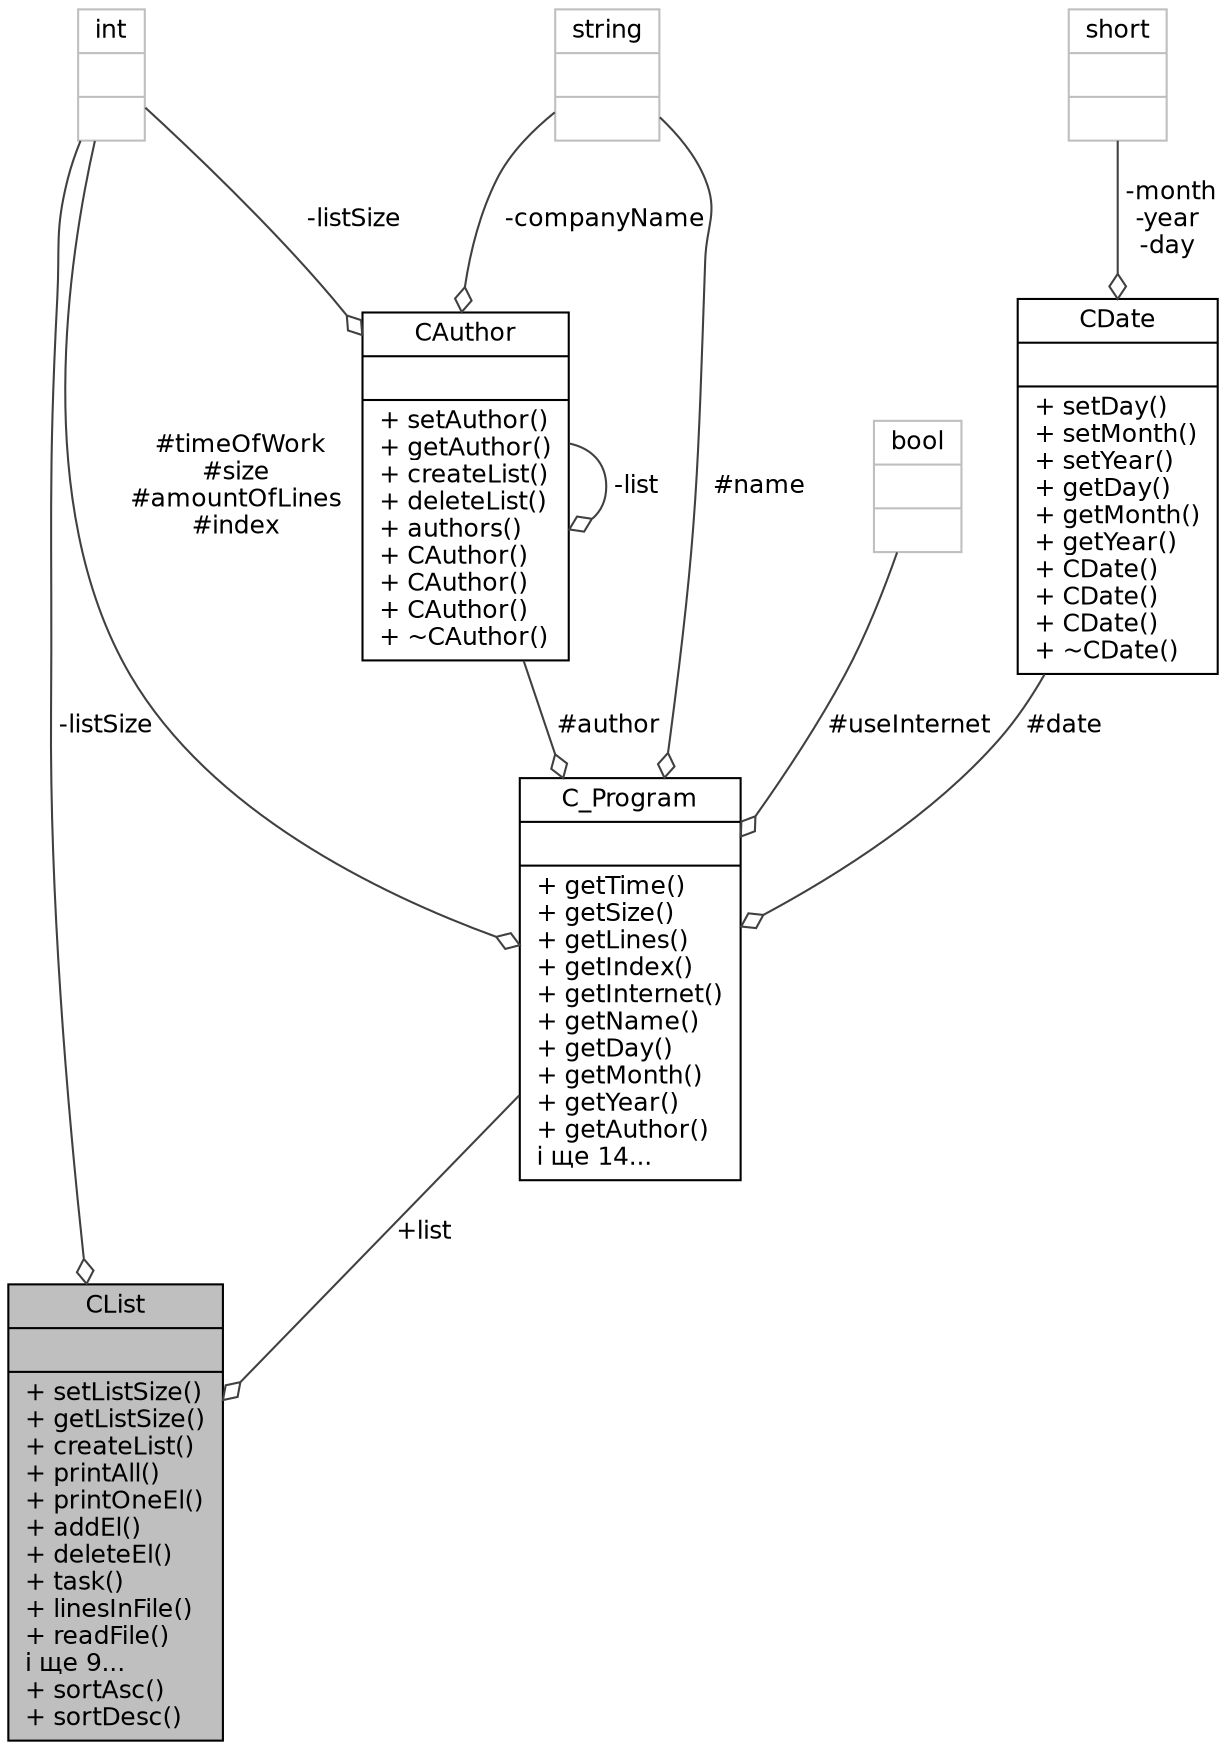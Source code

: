 digraph "CList"
{
 // LATEX_PDF_SIZE
  edge [fontname="Helvetica",fontsize="12",labelfontname="Helvetica",labelfontsize="12"];
  node [fontname="Helvetica",fontsize="12",shape=record];
  Node1 [label="{CList\n||+ setListSize()\l+ getListSize()\l+ createList()\l+ printAll()\l+ printOneEl()\l+ addEl()\l+ deleteEl()\l+ task()\l+ linesInFile()\l+ readFile()\lі ще  9...\l+ sortAsc()\l+ sortDesc()\l}",height=0.2,width=0.4,color="black", fillcolor="grey75", style="filled", fontcolor="black",tooltip=" "];
  Node2 -> Node1 [color="grey25",fontsize="12",style="solid",label=" +list" ,arrowhead="odiamond",fontname="Helvetica"];
  Node2 [label="{C_Program\n||+ getTime()\l+ getSize()\l+ getLines()\l+ getIndex()\l+ getInternet()\l+ getName()\l+ getDay()\l+ getMonth()\l+ getYear()\l+ getAuthor()\lі ще  14...\l}",height=0.2,width=0.4,color="black", fillcolor="white", style="filled",URL="$class_c___program.html",tooltip=" "];
  Node3 -> Node2 [color="grey25",fontsize="12",style="solid",label=" #timeOfWork\n#size\n#amountOfLines\n#index" ,arrowhead="odiamond",fontname="Helvetica"];
  Node3 [label="{int\n||}",height=0.2,width=0.4,color="grey75", fillcolor="white", style="filled",tooltip=" "];
  Node4 -> Node2 [color="grey25",fontsize="12",style="solid",label=" #name" ,arrowhead="odiamond",fontname="Helvetica"];
  Node4 [label="{string\n||}",height=0.2,width=0.4,color="grey75", fillcolor="white", style="filled",tooltip=" "];
  Node5 -> Node2 [color="grey25",fontsize="12",style="solid",label=" #useInternet" ,arrowhead="odiamond",fontname="Helvetica"];
  Node5 [label="{bool\n||}",height=0.2,width=0.4,color="grey75", fillcolor="white", style="filled",tooltip=" "];
  Node6 -> Node2 [color="grey25",fontsize="12",style="solid",label=" #date" ,arrowhead="odiamond",fontname="Helvetica"];
  Node6 [label="{CDate\n||+ setDay()\l+ setMonth()\l+ setYear()\l+ getDay()\l+ getMonth()\l+ getYear()\l+ CDate()\l+ CDate()\l+ CDate()\l+ ~CDate()\l}",height=0.2,width=0.4,color="black", fillcolor="white", style="filled",URL="$class_c_date.html",tooltip=" "];
  Node7 -> Node6 [color="grey25",fontsize="12",style="solid",label=" -month\n-year\n-day" ,arrowhead="odiamond",fontname="Helvetica"];
  Node7 [label="{short\n||}",height=0.2,width=0.4,color="grey75", fillcolor="white", style="filled",tooltip=" "];
  Node8 -> Node2 [color="grey25",fontsize="12",style="solid",label=" #author" ,arrowhead="odiamond",fontname="Helvetica"];
  Node8 [label="{CAuthor\n||+ setAuthor()\l+ getAuthor()\l+ createList()\l+ deleteList()\l+ authors()\l+ CAuthor()\l+ CAuthor()\l+ CAuthor()\l+ ~CAuthor()\l}",height=0.2,width=0.4,color="black", fillcolor="white", style="filled",URL="$class_c_author.html",tooltip=" "];
  Node3 -> Node8 [color="grey25",fontsize="12",style="solid",label=" -listSize" ,arrowhead="odiamond",fontname="Helvetica"];
  Node4 -> Node8 [color="grey25",fontsize="12",style="solid",label=" -companyName" ,arrowhead="odiamond",fontname="Helvetica"];
  Node8 -> Node8 [color="grey25",fontsize="12",style="solid",label=" -list" ,arrowhead="odiamond",fontname="Helvetica"];
  Node3 -> Node1 [color="grey25",fontsize="12",style="solid",label=" -listSize" ,arrowhead="odiamond",fontname="Helvetica"];
}

